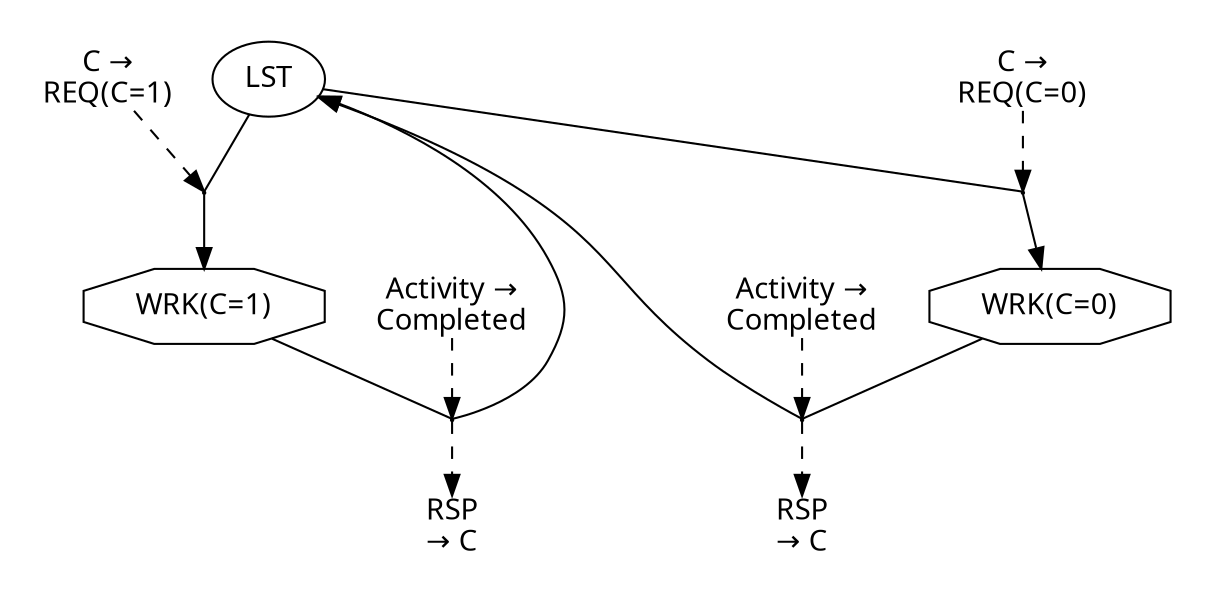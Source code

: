 digraph {
color=white;
graph [ fontname="sans-serif" ];
node [ fontname="sans-serif" ];
edge [ fontname="sans-serif" ];
A_0_false [ label="LST", shape=ellipse ];
A_1_true [ label="WRK(C=1)", shape=octagon ];
subgraph cluster_0 {
T_0_18446744073709551615 [ shape=point, height=0.015, width=0.015 ];
A_0_false -> T_0_18446744073709551615 [ arrowhead=none, direction=forward ];
T_0_18446744073709551615 -> A_1_true;
D_0_18446744073709551615_2 [ label="C &#8594;\nREQ(C=1)", shape=plain ];
D_0_18446744073709551615_2 -> T_0_18446744073709551615 [ color=Black, style=dashed ];
}
A_2_true [ label="WRK(C=0)", shape=octagon ];
subgraph cluster_1 {
T_1_18446744073709551615 [ shape=point, height=0.015, width=0.015 ];
A_0_false -> T_1_18446744073709551615 [ arrowhead=none, direction=forward ];
T_1_18446744073709551615 -> A_2_true;
D_1_18446744073709551615_1 [ label="C &#8594;\nREQ(C=0)", shape=plain ];
D_1_18446744073709551615_1 -> T_1_18446744073709551615 [ color=Black, style=dashed ];
}
subgraph cluster_2 {
T_2_18446744073709551615 [ shape=point, height=0.015, width=0.015 ];
A_1_true -> T_2_18446744073709551615 [ arrowhead=none, direction=forward ];
T_2_18446744073709551615 -> A_0_false;
D_2_18446744073709551615_3 [ label="Activity &#8594;\nCompleted", shape=plain ];
D_2_18446744073709551615_3 -> T_2_18446744073709551615 [ color=Black, style=dashed ];
S_2_18446744073709551615_4 [ label="RSP\n&#8594; C", shape=plain ];
T_2_18446744073709551615 -> S_2_18446744073709551615_4 [ color=Black, style=dashed ];
}
subgraph cluster_3 {
T_3_18446744073709551615 [ shape=point, height=0.015, width=0.015 ];
A_2_true -> T_3_18446744073709551615 [ arrowhead=none, direction=forward ];
T_3_18446744073709551615 -> A_0_false;
D_3_18446744073709551615_3 [ label="Activity &#8594;\nCompleted", shape=plain ];
D_3_18446744073709551615_3 -> T_3_18446744073709551615 [ color=Black, style=dashed ];
S_3_18446744073709551615_4 [ label="RSP\n&#8594; C", shape=plain ];
T_3_18446744073709551615 -> S_3_18446744073709551615_4 [ color=Black, style=dashed ];
}
}
